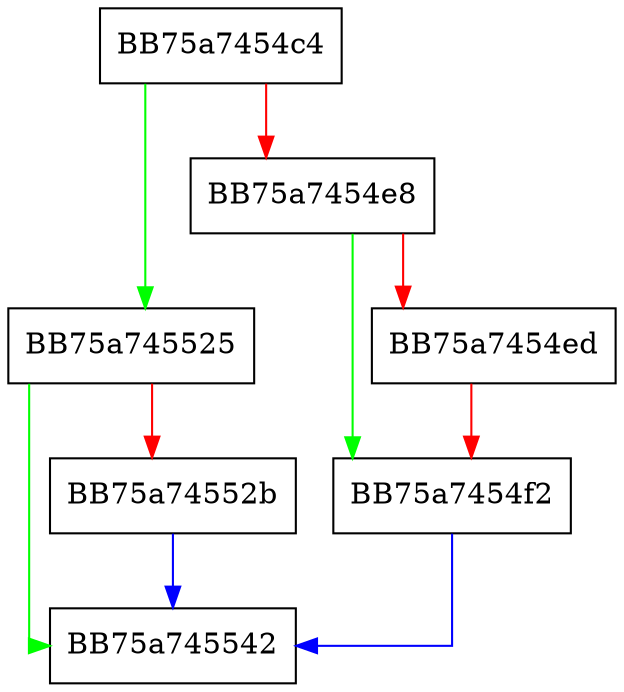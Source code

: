 digraph Done {
  node [shape="box"];
  graph [splines=ortho];
  BB75a7454c4 -> BB75a745525 [color="green"];
  BB75a7454c4 -> BB75a7454e8 [color="red"];
  BB75a7454e8 -> BB75a7454f2 [color="green"];
  BB75a7454e8 -> BB75a7454ed [color="red"];
  BB75a7454ed -> BB75a7454f2 [color="red"];
  BB75a7454f2 -> BB75a745542 [color="blue"];
  BB75a745525 -> BB75a745542 [color="green"];
  BB75a745525 -> BB75a74552b [color="red"];
  BB75a74552b -> BB75a745542 [color="blue"];
}